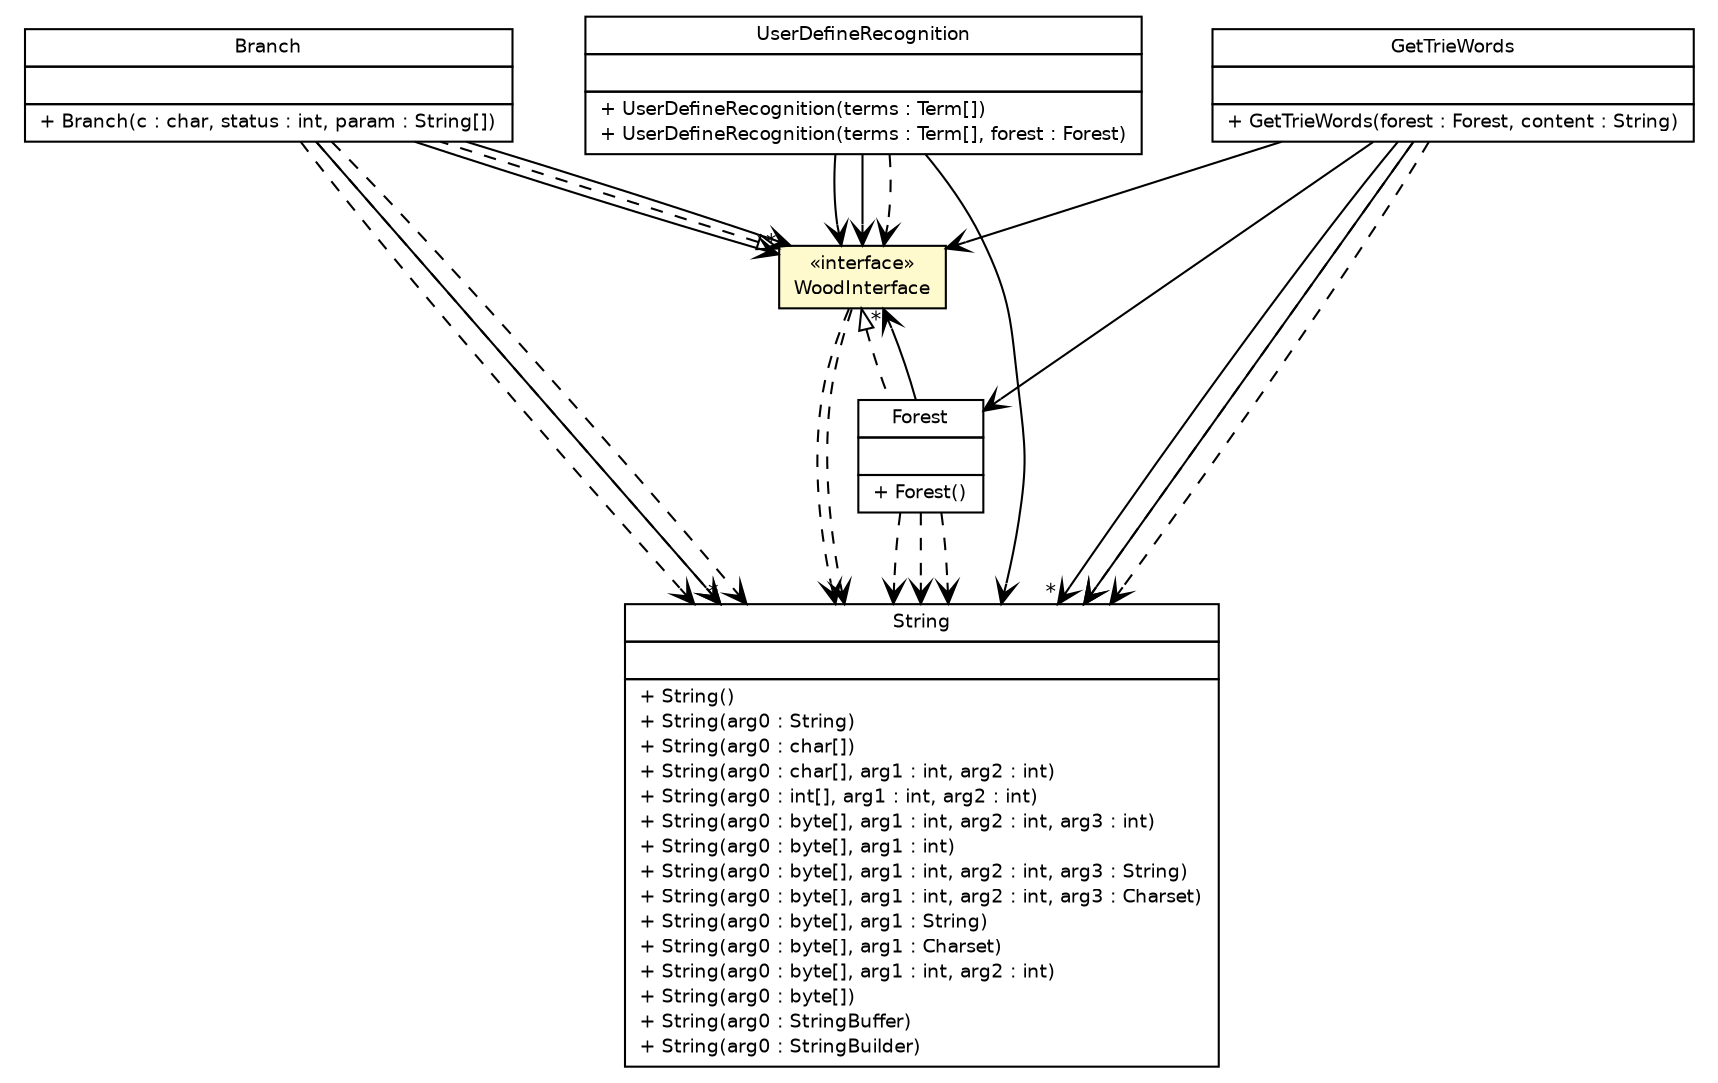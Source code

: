#!/usr/local/bin/dot
#
# Class diagram 
# Generated by UmlGraph version 4.6 (http://www.spinellis.gr/sw/umlgraph)
#

digraph G {
	edge [fontname="Helvetica",fontsize=10,labelfontname="Helvetica",labelfontsize=10];
	node [fontname="Helvetica",fontsize=10,shape=plaintext];
	// org.soul.treeSplit.Branch
	c7993 [label=<<table border="0" cellborder="1" cellspacing="0" cellpadding="2" port="p" href="./Branch.html">
		<tr><td><table border="0" cellspacing="0" cellpadding="1">
			<tr><td> Branch </td></tr>
		</table></td></tr>
		<tr><td><table border="0" cellspacing="0" cellpadding="1">
			<tr><td align="left">  </td></tr>
		</table></td></tr>
		<tr><td><table border="0" cellspacing="0" cellpadding="1">
			<tr><td align="left"> + Branch(c : char, status : int, param : String[]) </td></tr>
		</table></td></tr>
		</table>>, fontname="Helvetica", fontcolor="black", fontsize=9.0];
	// org.soul.treeSplit.Forest
	c7996 [label=<<table border="0" cellborder="1" cellspacing="0" cellpadding="2" port="p" href="./Forest.html">
		<tr><td><table border="0" cellspacing="0" cellpadding="1">
			<tr><td> Forest </td></tr>
		</table></td></tr>
		<tr><td><table border="0" cellspacing="0" cellpadding="1">
			<tr><td align="left">  </td></tr>
		</table></td></tr>
		<tr><td><table border="0" cellspacing="0" cellpadding="1">
			<tr><td align="left"> + Forest() </td></tr>
		</table></td></tr>
		</table>>, fontname="Helvetica", fontcolor="black", fontsize=9.0];
	// org.soul.treeSplit.WoodInterface
	c8000 [label=<<table border="0" cellborder="1" cellspacing="0" cellpadding="2" port="p" bgcolor="lemonChiffon" href="./WoodInterface.html">
		<tr><td><table border="0" cellspacing="0" cellpadding="1">
			<tr><td> &laquo;interface&raquo; </td></tr>
			<tr><td> WoodInterface </td></tr>
		</table></td></tr>
		</table>>, fontname="Helvetica", fontcolor="black", fontsize=9.0];
	// org.soul.treeSplit.GetTrieWords
	c8002 [label=<<table border="0" cellborder="1" cellspacing="0" cellpadding="2" port="p" href="./GetTrieWords.html">
		<tr><td><table border="0" cellspacing="0" cellpadding="1">
			<tr><td> GetTrieWords </td></tr>
		</table></td></tr>
		<tr><td><table border="0" cellspacing="0" cellpadding="1">
			<tr><td align="left">  </td></tr>
		</table></td></tr>
		<tr><td><table border="0" cellspacing="0" cellpadding="1">
			<tr><td align="left"> + GetTrieWords(forest : Forest, content : String) </td></tr>
		</table></td></tr>
		</table>>, fontname="Helvetica", fontcolor="black", fontsize=9.0];
	// org.soul.recognition.UserDefineRecognition
	c8016 [label=<<table border="0" cellborder="1" cellspacing="0" cellpadding="2" port="p" href="../recognition/UserDefineRecognition.html">
		<tr><td><table border="0" cellspacing="0" cellpadding="1">
			<tr><td> UserDefineRecognition </td></tr>
		</table></td></tr>
		<tr><td><table border="0" cellspacing="0" cellpadding="1">
			<tr><td align="left">  </td></tr>
		</table></td></tr>
		<tr><td><table border="0" cellspacing="0" cellpadding="1">
			<tr><td align="left"> + UserDefineRecognition(terms : Term[]) </td></tr>
			<tr><td align="left"> + UserDefineRecognition(terms : Term[], forest : Forest) </td></tr>
		</table></td></tr>
		</table>>, fontname="Helvetica", fontcolor="black", fontsize=9.0];
	//org.soul.treeSplit.Branch implements org.soul.treeSplit.WoodInterface
	c8000:p -> c7993:p [dir=back,arrowtail=empty,style=dashed];
	//org.soul.treeSplit.Forest implements org.soul.treeSplit.WoodInterface
	c8000:p -> c7996:p [dir=back,arrowtail=empty,style=dashed];
	// org.soul.treeSplit.Branch NAVASSOC org.soul.treeSplit.WoodInterface
	c7993:p -> c8000:p [taillabel="", label="", headlabel="*", fontname="Helvetica", fontcolor="black", fontsize=10.0, color="black", arrowhead=open];
	// org.soul.treeSplit.Branch NAVASSOC org.soul.treeSplit.WoodInterface
	c7993:p -> c8000:p [taillabel="", label="", headlabel="", fontname="Helvetica", fontcolor="black", fontsize=10.0, color="black", arrowhead=open];
	// org.soul.treeSplit.Branch NAVASSOC java.lang.String
	c7993:p -> c8024:p [taillabel="", label="", headlabel="*", fontname="Helvetica", fontcolor="black", fontsize=10.0, color="black", arrowhead=open];
	// org.soul.treeSplit.Forest NAVASSOC org.soul.treeSplit.WoodInterface
	c7996:p -> c8000:p [taillabel="", label="", headlabel="*", fontname="Helvetica", fontcolor="black", fontsize=10.0, color="black", arrowhead=open];
	// org.soul.treeSplit.GetTrieWords NAVASSOC org.soul.treeSplit.Forest
	c8002:p -> c7996:p [taillabel="", label="", headlabel="", fontname="Helvetica", fontcolor="black", fontsize=10.0, color="black", arrowhead=open];
	// org.soul.treeSplit.GetTrieWords NAVASSOC java.lang.String
	c8002:p -> c8024:p [taillabel="", label="", headlabel="", fontname="Helvetica", fontcolor="black", fontsize=10.0, color="black", arrowhead=open];
	// org.soul.treeSplit.GetTrieWords NAVASSOC java.lang.String
	c8002:p -> c8024:p [taillabel="", label="", headlabel="*", fontname="Helvetica", fontcolor="black", fontsize=10.0, color="black", arrowhead=open];
	// org.soul.treeSplit.GetTrieWords NAVASSOC org.soul.treeSplit.WoodInterface
	c8002:p -> c8000:p [taillabel="", label="", headlabel="", fontname="Helvetica", fontcolor="black", fontsize=10.0, color="black", arrowhead=open];
	// org.soul.recognition.UserDefineRecognition NAVASSOC org.soul.treeSplit.WoodInterface
	c8016:p -> c8000:p [taillabel="", label="", headlabel="", fontname="Helvetica", fontcolor="black", fontsize=10.0, color="black", arrowhead=open];
	// org.soul.recognition.UserDefineRecognition NAVASSOC org.soul.treeSplit.WoodInterface
	c8016:p -> c8000:p [taillabel="", label="", headlabel="", fontname="Helvetica", fontcolor="black", fontsize=10.0, color="black", arrowhead=open];
	// org.soul.recognition.UserDefineRecognition NAVASSOC java.lang.String
	c8016:p -> c8024:p [taillabel="", label="", headlabel="", fontname="Helvetica", fontcolor="black", fontsize=10.0, color="black", arrowhead=open];
	// org.soul.treeSplit.Branch DEPEND java.lang.String
	c7993:p -> c8024:p [taillabel="", label="", headlabel="", fontname="Helvetica", fontcolor="black", fontsize=10.0, color="black", arrowhead=open, style=dashed];
	// org.soul.treeSplit.Branch DEPEND java.lang.String
	c7993:p -> c8024:p [taillabel="", label="", headlabel="", fontname="Helvetica", fontcolor="black", fontsize=10.0, color="black", arrowhead=open, style=dashed];
	// org.soul.treeSplit.Branch DEPEND java.lang.String
	c7993:p -> c8024:p [taillabel="", label="", headlabel="", fontname="Helvetica", fontcolor="black", fontsize=10.0, color="black", arrowhead=open, style=dashed];
	// org.soul.treeSplit.Forest DEPEND java.lang.String
	c7996:p -> c8024:p [taillabel="", label="", headlabel="", fontname="Helvetica", fontcolor="black", fontsize=10.0, color="black", arrowhead=open, style=dashed];
	// org.soul.treeSplit.Forest DEPEND java.lang.String
	c7996:p -> c8024:p [taillabel="", label="", headlabel="", fontname="Helvetica", fontcolor="black", fontsize=10.0, color="black", arrowhead=open, style=dashed];
	// org.soul.treeSplit.Forest DEPEND java.lang.String
	c7996:p -> c8024:p [taillabel="", label="", headlabel="", fontname="Helvetica", fontcolor="black", fontsize=10.0, color="black", arrowhead=open, style=dashed];
	// org.soul.treeSplit.WoodInterface DEPEND java.lang.String
	c8000:p -> c8024:p [taillabel="", label="", headlabel="", fontname="Helvetica", fontcolor="black", fontsize=10.0, color="black", arrowhead=open, style=dashed];
	// org.soul.treeSplit.WoodInterface DEPEND java.lang.String
	c8000:p -> c8024:p [taillabel="", label="", headlabel="", fontname="Helvetica", fontcolor="black", fontsize=10.0, color="black", arrowhead=open, style=dashed];
	// org.soul.treeSplit.GetTrieWords DEPEND java.lang.String
	c8002:p -> c8024:p [taillabel="", label="", headlabel="", fontname="Helvetica", fontcolor="black", fontsize=10.0, color="black", arrowhead=open, style=dashed];
	// org.soul.treeSplit.GetTrieWords DEPEND java.lang.String
	c8002:p -> c8024:p [taillabel="", label="", headlabel="", fontname="Helvetica", fontcolor="black", fontsize=10.0, color="black", arrowhead=open, style=dashed];
	// org.soul.recognition.UserDefineRecognition DEPEND org.soul.treeSplit.WoodInterface
	c8016:p -> c8000:p [taillabel="", label="", headlabel="", fontname="Helvetica", fontcolor="black", fontsize=10.0, color="black", arrowhead=open, style=dashed];
	// java.lang.String
	c8024 [label=<<table border="0" cellborder="1" cellspacing="0" cellpadding="2" port="p" href="http://java.sun.com/j2se/1.4.2/docs/api/java/lang/String.html">
		<tr><td><table border="0" cellspacing="0" cellpadding="1">
			<tr><td> String </td></tr>
		</table></td></tr>
		<tr><td><table border="0" cellspacing="0" cellpadding="1">
			<tr><td align="left">  </td></tr>
		</table></td></tr>
		<tr><td><table border="0" cellspacing="0" cellpadding="1">
			<tr><td align="left"> + String() </td></tr>
			<tr><td align="left"> + String(arg0 : String) </td></tr>
			<tr><td align="left"> + String(arg0 : char[]) </td></tr>
			<tr><td align="left"> + String(arg0 : char[], arg1 : int, arg2 : int) </td></tr>
			<tr><td align="left"> + String(arg0 : int[], arg1 : int, arg2 : int) </td></tr>
			<tr><td align="left"> + String(arg0 : byte[], arg1 : int, arg2 : int, arg3 : int) </td></tr>
			<tr><td align="left"> + String(arg0 : byte[], arg1 : int) </td></tr>
			<tr><td align="left"> + String(arg0 : byte[], arg1 : int, arg2 : int, arg3 : String) </td></tr>
			<tr><td align="left"> + String(arg0 : byte[], arg1 : int, arg2 : int, arg3 : Charset) </td></tr>
			<tr><td align="left"> + String(arg0 : byte[], arg1 : String) </td></tr>
			<tr><td align="left"> + String(arg0 : byte[], arg1 : Charset) </td></tr>
			<tr><td align="left"> + String(arg0 : byte[], arg1 : int, arg2 : int) </td></tr>
			<tr><td align="left"> + String(arg0 : byte[]) </td></tr>
			<tr><td align="left"> + String(arg0 : StringBuffer) </td></tr>
			<tr><td align="left"> + String(arg0 : StringBuilder) </td></tr>
		</table></td></tr>
		</table>>, fontname="Helvetica", fontcolor="black", fontsize=9.0];
}


